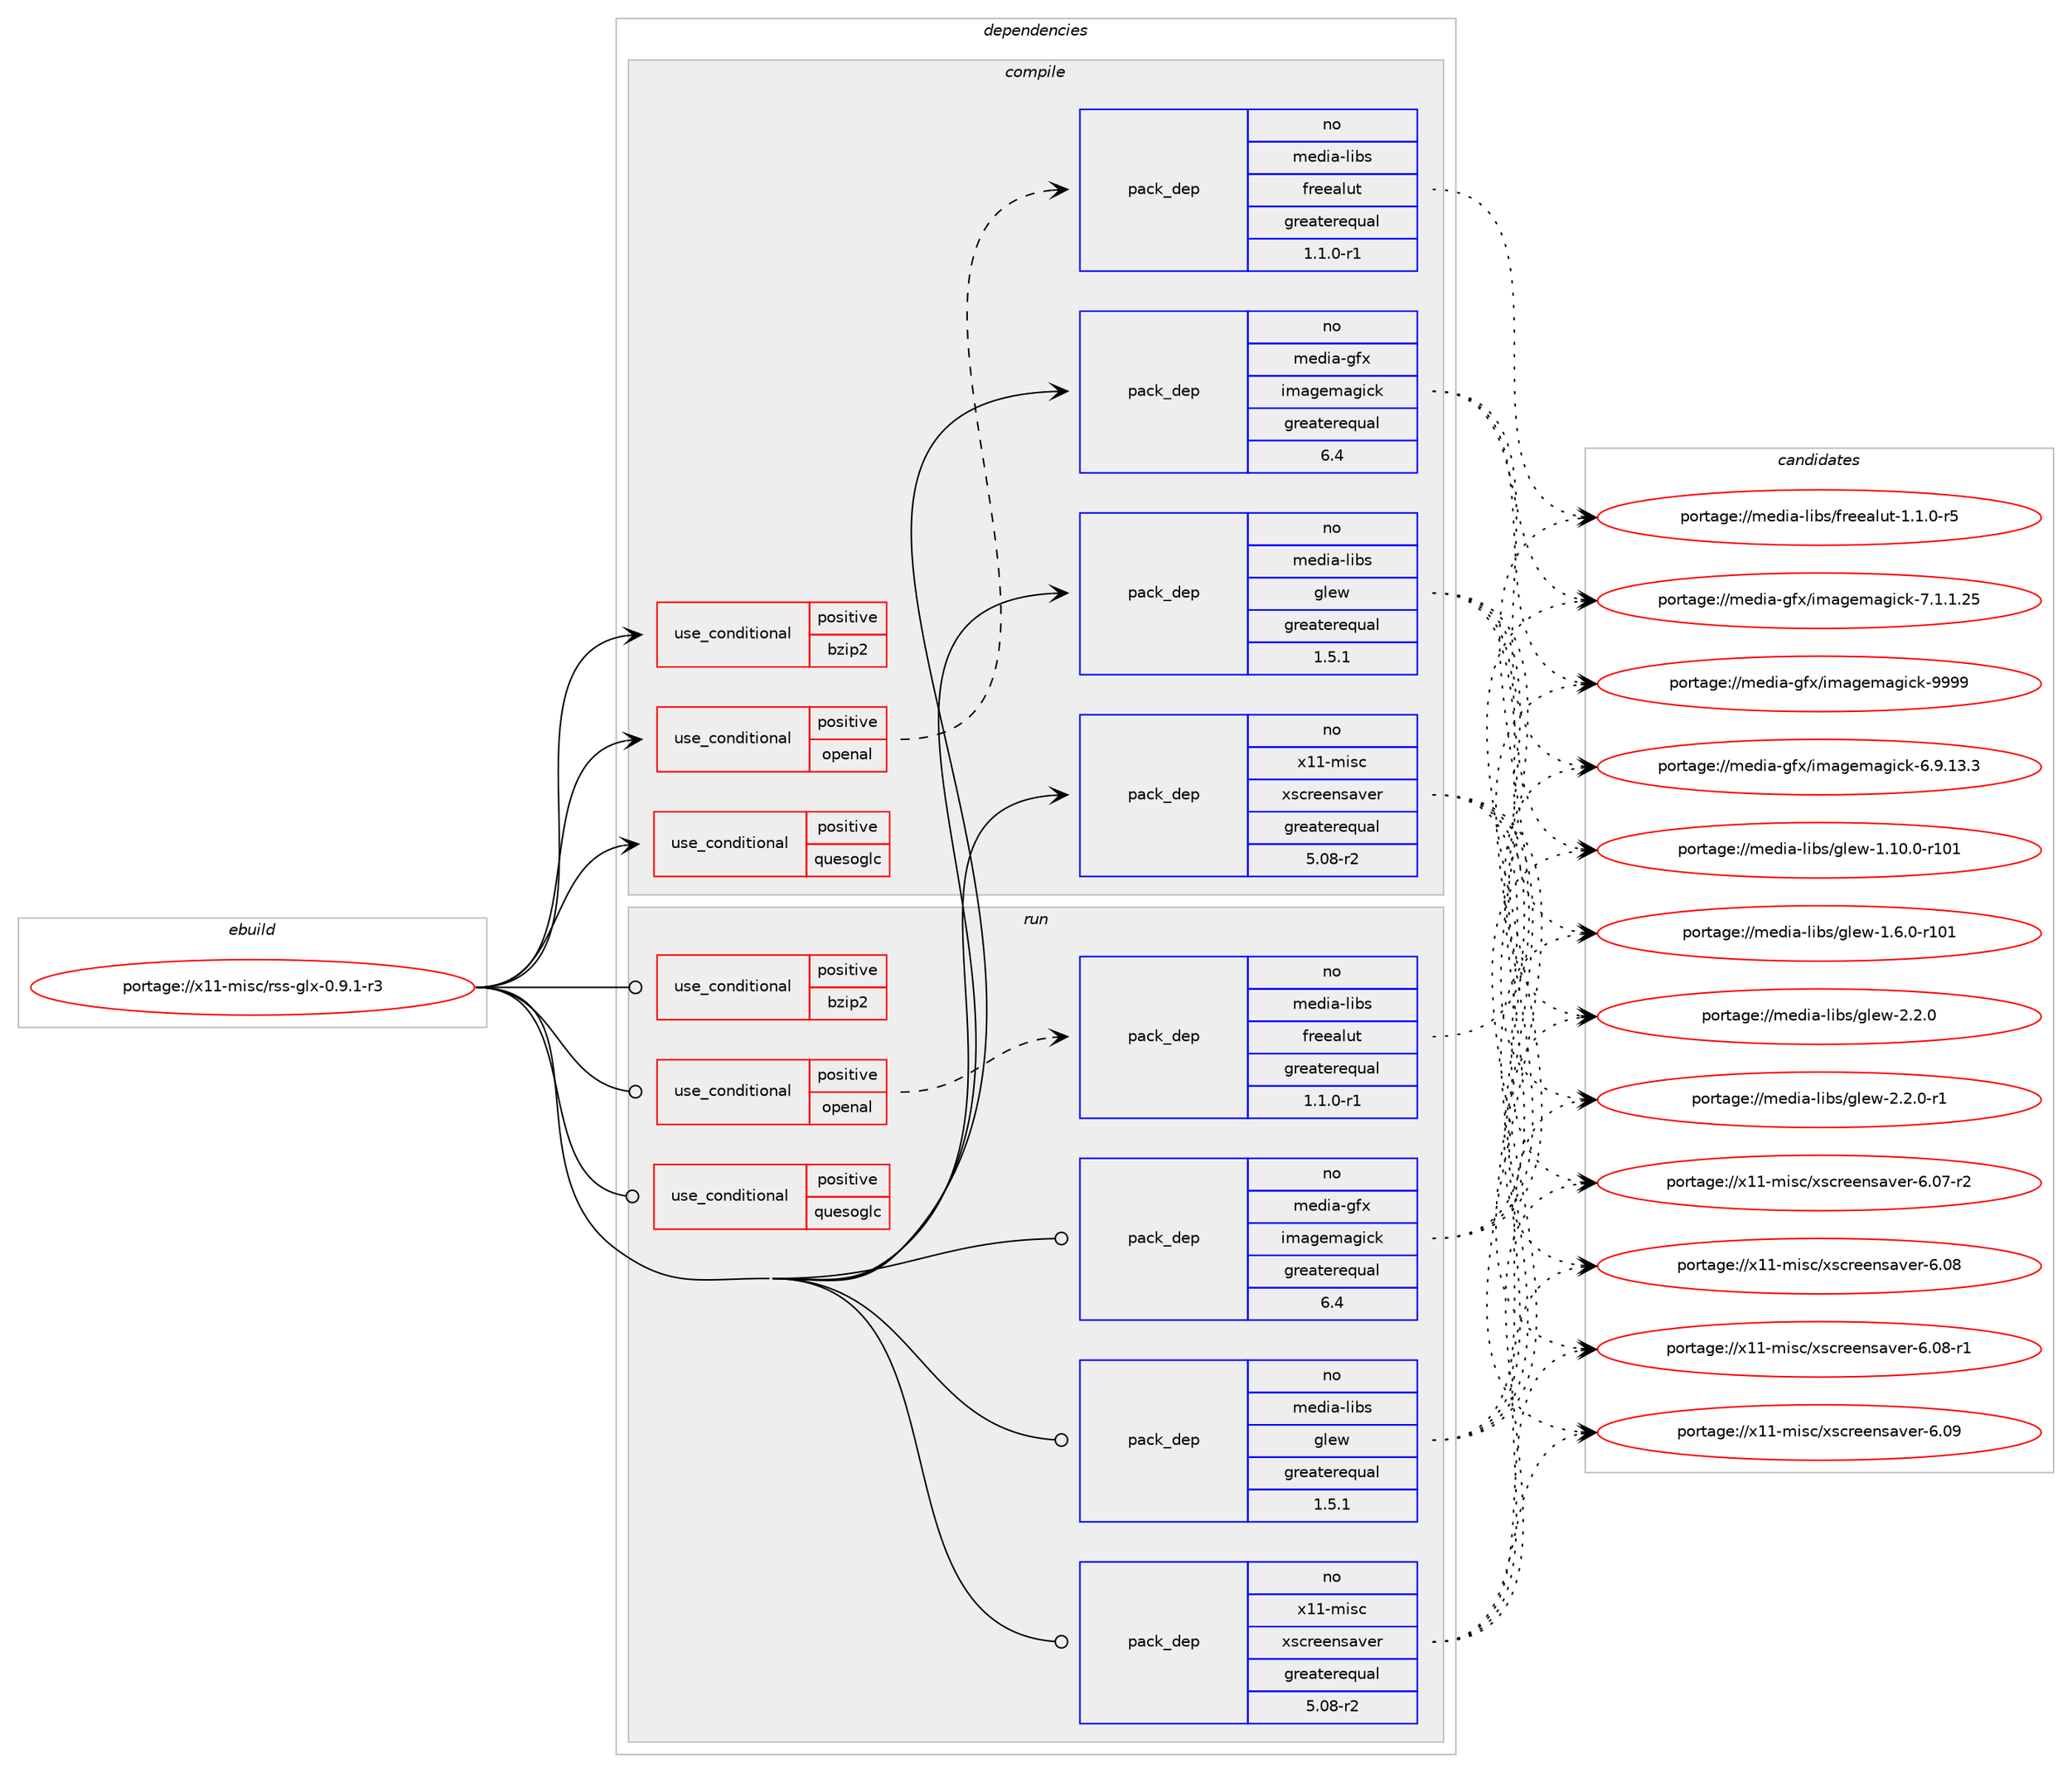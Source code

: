 digraph prolog {

# *************
# Graph options
# *************

newrank=true;
concentrate=true;
compound=true;
graph [rankdir=LR,fontname=Helvetica,fontsize=10,ranksep=1.5];#, ranksep=2.5, nodesep=0.2];
edge  [arrowhead=vee];
node  [fontname=Helvetica,fontsize=10];

# **********
# The ebuild
# **********

subgraph cluster_leftcol {
color=gray;
rank=same;
label=<<i>ebuild</i>>;
id [label="portage://x11-misc/rss-glx-0.9.1-r3", color=red, width=4, href="../x11-misc/rss-glx-0.9.1-r3.svg"];
}

# ****************
# The dependencies
# ****************

subgraph cluster_midcol {
color=gray;
label=<<i>dependencies</i>>;
subgraph cluster_compile {
fillcolor="#eeeeee";
style=filled;
label=<<i>compile</i>>;
subgraph cond119582 {
dependency230047 [label=<<TABLE BORDER="0" CELLBORDER="1" CELLSPACING="0" CELLPADDING="4"><TR><TD ROWSPAN="3" CELLPADDING="10">use_conditional</TD></TR><TR><TD>positive</TD></TR><TR><TD>bzip2</TD></TR></TABLE>>, shape=none, color=red];
# *** BEGIN UNKNOWN DEPENDENCY TYPE (TODO) ***
# dependency230047 -> package_dependency(portage://x11-misc/rss-glx-0.9.1-r3,install,no,app-arch,bzip2,none,[,,],[],[])
# *** END UNKNOWN DEPENDENCY TYPE (TODO) ***

}
id:e -> dependency230047:w [weight=20,style="solid",arrowhead="vee"];
subgraph cond119583 {
dependency230048 [label=<<TABLE BORDER="0" CELLBORDER="1" CELLSPACING="0" CELLPADDING="4"><TR><TD ROWSPAN="3" CELLPADDING="10">use_conditional</TD></TR><TR><TD>positive</TD></TR><TR><TD>openal</TD></TR></TABLE>>, shape=none, color=red];
subgraph pack107150 {
dependency230049 [label=<<TABLE BORDER="0" CELLBORDER="1" CELLSPACING="0" CELLPADDING="4" WIDTH="220"><TR><TD ROWSPAN="6" CELLPADDING="30">pack_dep</TD></TR><TR><TD WIDTH="110">no</TD></TR><TR><TD>media-libs</TD></TR><TR><TD>freealut</TD></TR><TR><TD>greaterequal</TD></TR><TR><TD>1.1.0-r1</TD></TR></TABLE>>, shape=none, color=blue];
}
dependency230048:e -> dependency230049:w [weight=20,style="dashed",arrowhead="vee"];
}
id:e -> dependency230048:w [weight=20,style="solid",arrowhead="vee"];
subgraph cond119584 {
dependency230050 [label=<<TABLE BORDER="0" CELLBORDER="1" CELLSPACING="0" CELLPADDING="4"><TR><TD ROWSPAN="3" CELLPADDING="10">use_conditional</TD></TR><TR><TD>positive</TD></TR><TR><TD>quesoglc</TD></TR></TABLE>>, shape=none, color=red];
# *** BEGIN UNKNOWN DEPENDENCY TYPE (TODO) ***
# dependency230050 -> package_dependency(portage://x11-misc/rss-glx-0.9.1-r3,install,no,media-libs,quesoglc,none,[,,],[],[])
# *** END UNKNOWN DEPENDENCY TYPE (TODO) ***

}
id:e -> dependency230050:w [weight=20,style="solid",arrowhead="vee"];
subgraph pack107151 {
dependency230051 [label=<<TABLE BORDER="0" CELLBORDER="1" CELLSPACING="0" CELLPADDING="4" WIDTH="220"><TR><TD ROWSPAN="6" CELLPADDING="30">pack_dep</TD></TR><TR><TD WIDTH="110">no</TD></TR><TR><TD>media-gfx</TD></TR><TR><TD>imagemagick</TD></TR><TR><TD>greaterequal</TD></TR><TR><TD>6.4</TD></TR></TABLE>>, shape=none, color=blue];
}
id:e -> dependency230051:w [weight=20,style="solid",arrowhead="vee"];
subgraph pack107152 {
dependency230052 [label=<<TABLE BORDER="0" CELLBORDER="1" CELLSPACING="0" CELLPADDING="4" WIDTH="220"><TR><TD ROWSPAN="6" CELLPADDING="30">pack_dep</TD></TR><TR><TD WIDTH="110">no</TD></TR><TR><TD>media-libs</TD></TR><TR><TD>glew</TD></TR><TR><TD>greaterequal</TD></TR><TR><TD>1.5.1</TD></TR></TABLE>>, shape=none, color=blue];
}
id:e -> dependency230052:w [weight=20,style="solid",arrowhead="vee"];
# *** BEGIN UNKNOWN DEPENDENCY TYPE (TODO) ***
# id -> package_dependency(portage://x11-misc/rss-glx-0.9.1-r3,install,no,media-libs,mesa,none,[,,],[],[use(enable(X),positive)])
# *** END UNKNOWN DEPENDENCY TYPE (TODO) ***

# *** BEGIN UNKNOWN DEPENDENCY TYPE (TODO) ***
# id -> package_dependency(portage://x11-misc/rss-glx-0.9.1-r3,install,no,x11-base,xorg-proto,none,[,,],[],[])
# *** END UNKNOWN DEPENDENCY TYPE (TODO) ***

# *** BEGIN UNKNOWN DEPENDENCY TYPE (TODO) ***
# id -> package_dependency(portage://x11-misc/rss-glx-0.9.1-r3,install,no,x11-libs,libX11,none,[,,],[],[])
# *** END UNKNOWN DEPENDENCY TYPE (TODO) ***

# *** BEGIN UNKNOWN DEPENDENCY TYPE (TODO) ***
# id -> package_dependency(portage://x11-misc/rss-glx-0.9.1-r3,install,no,x11-libs,libXext,none,[,,],[],[])
# *** END UNKNOWN DEPENDENCY TYPE (TODO) ***

subgraph pack107153 {
dependency230053 [label=<<TABLE BORDER="0" CELLBORDER="1" CELLSPACING="0" CELLPADDING="4" WIDTH="220"><TR><TD ROWSPAN="6" CELLPADDING="30">pack_dep</TD></TR><TR><TD WIDTH="110">no</TD></TR><TR><TD>x11-misc</TD></TR><TR><TD>xscreensaver</TD></TR><TR><TD>greaterequal</TD></TR><TR><TD>5.08-r2</TD></TR></TABLE>>, shape=none, color=blue];
}
id:e -> dependency230053:w [weight=20,style="solid",arrowhead="vee"];
}
subgraph cluster_compileandrun {
fillcolor="#eeeeee";
style=filled;
label=<<i>compile and run</i>>;
}
subgraph cluster_run {
fillcolor="#eeeeee";
style=filled;
label=<<i>run</i>>;
subgraph cond119585 {
dependency230054 [label=<<TABLE BORDER="0" CELLBORDER="1" CELLSPACING="0" CELLPADDING="4"><TR><TD ROWSPAN="3" CELLPADDING="10">use_conditional</TD></TR><TR><TD>positive</TD></TR><TR><TD>bzip2</TD></TR></TABLE>>, shape=none, color=red];
# *** BEGIN UNKNOWN DEPENDENCY TYPE (TODO) ***
# dependency230054 -> package_dependency(portage://x11-misc/rss-glx-0.9.1-r3,run,no,app-arch,bzip2,none,[,,],[],[])
# *** END UNKNOWN DEPENDENCY TYPE (TODO) ***

}
id:e -> dependency230054:w [weight=20,style="solid",arrowhead="odot"];
subgraph cond119586 {
dependency230055 [label=<<TABLE BORDER="0" CELLBORDER="1" CELLSPACING="0" CELLPADDING="4"><TR><TD ROWSPAN="3" CELLPADDING="10">use_conditional</TD></TR><TR><TD>positive</TD></TR><TR><TD>openal</TD></TR></TABLE>>, shape=none, color=red];
subgraph pack107154 {
dependency230056 [label=<<TABLE BORDER="0" CELLBORDER="1" CELLSPACING="0" CELLPADDING="4" WIDTH="220"><TR><TD ROWSPAN="6" CELLPADDING="30">pack_dep</TD></TR><TR><TD WIDTH="110">no</TD></TR><TR><TD>media-libs</TD></TR><TR><TD>freealut</TD></TR><TR><TD>greaterequal</TD></TR><TR><TD>1.1.0-r1</TD></TR></TABLE>>, shape=none, color=blue];
}
dependency230055:e -> dependency230056:w [weight=20,style="dashed",arrowhead="vee"];
}
id:e -> dependency230055:w [weight=20,style="solid",arrowhead="odot"];
subgraph cond119587 {
dependency230057 [label=<<TABLE BORDER="0" CELLBORDER="1" CELLSPACING="0" CELLPADDING="4"><TR><TD ROWSPAN="3" CELLPADDING="10">use_conditional</TD></TR><TR><TD>positive</TD></TR><TR><TD>quesoglc</TD></TR></TABLE>>, shape=none, color=red];
# *** BEGIN UNKNOWN DEPENDENCY TYPE (TODO) ***
# dependency230057 -> package_dependency(portage://x11-misc/rss-glx-0.9.1-r3,run,no,media-libs,quesoglc,none,[,,],[],[])
# *** END UNKNOWN DEPENDENCY TYPE (TODO) ***

}
id:e -> dependency230057:w [weight=20,style="solid",arrowhead="odot"];
subgraph pack107155 {
dependency230058 [label=<<TABLE BORDER="0" CELLBORDER="1" CELLSPACING="0" CELLPADDING="4" WIDTH="220"><TR><TD ROWSPAN="6" CELLPADDING="30">pack_dep</TD></TR><TR><TD WIDTH="110">no</TD></TR><TR><TD>media-gfx</TD></TR><TR><TD>imagemagick</TD></TR><TR><TD>greaterequal</TD></TR><TR><TD>6.4</TD></TR></TABLE>>, shape=none, color=blue];
}
id:e -> dependency230058:w [weight=20,style="solid",arrowhead="odot"];
subgraph pack107156 {
dependency230059 [label=<<TABLE BORDER="0" CELLBORDER="1" CELLSPACING="0" CELLPADDING="4" WIDTH="220"><TR><TD ROWSPAN="6" CELLPADDING="30">pack_dep</TD></TR><TR><TD WIDTH="110">no</TD></TR><TR><TD>media-libs</TD></TR><TR><TD>glew</TD></TR><TR><TD>greaterequal</TD></TR><TR><TD>1.5.1</TD></TR></TABLE>>, shape=none, color=blue];
}
id:e -> dependency230059:w [weight=20,style="solid",arrowhead="odot"];
# *** BEGIN UNKNOWN DEPENDENCY TYPE (TODO) ***
# id -> package_dependency(portage://x11-misc/rss-glx-0.9.1-r3,run,no,media-libs,mesa,none,[,,],[],[use(enable(X),positive)])
# *** END UNKNOWN DEPENDENCY TYPE (TODO) ***

# *** BEGIN UNKNOWN DEPENDENCY TYPE (TODO) ***
# id -> package_dependency(portage://x11-misc/rss-glx-0.9.1-r3,run,no,x11-libs,libX11,none,[,,],[],[])
# *** END UNKNOWN DEPENDENCY TYPE (TODO) ***

# *** BEGIN UNKNOWN DEPENDENCY TYPE (TODO) ***
# id -> package_dependency(portage://x11-misc/rss-glx-0.9.1-r3,run,no,x11-libs,libXext,none,[,,],[],[])
# *** END UNKNOWN DEPENDENCY TYPE (TODO) ***

subgraph pack107157 {
dependency230060 [label=<<TABLE BORDER="0" CELLBORDER="1" CELLSPACING="0" CELLPADDING="4" WIDTH="220"><TR><TD ROWSPAN="6" CELLPADDING="30">pack_dep</TD></TR><TR><TD WIDTH="110">no</TD></TR><TR><TD>x11-misc</TD></TR><TR><TD>xscreensaver</TD></TR><TR><TD>greaterequal</TD></TR><TR><TD>5.08-r2</TD></TR></TABLE>>, shape=none, color=blue];
}
id:e -> dependency230060:w [weight=20,style="solid",arrowhead="odot"];
}
}

# **************
# The candidates
# **************

subgraph cluster_choices {
rank=same;
color=gray;
label=<<i>candidates</i>>;

subgraph choice107150 {
color=black;
nodesep=1;
choice10910110010597451081059811547102114101101971081171164549464946484511453 [label="portage://media-libs/freealut-1.1.0-r5", color=red, width=4,href="../media-libs/freealut-1.1.0-r5.svg"];
dependency230049:e -> choice10910110010597451081059811547102114101101971081171164549464946484511453:w [style=dotted,weight="100"];
}
subgraph choice107151 {
color=black;
nodesep=1;
choice109101100105974510310212047105109971031011099710310599107455446574649514651 [label="portage://media-gfx/imagemagick-6.9.13.3", color=red, width=4,href="../media-gfx/imagemagick-6.9.13.3.svg"];
choice109101100105974510310212047105109971031011099710310599107455546494649465053 [label="portage://media-gfx/imagemagick-7.1.1.25", color=red, width=4,href="../media-gfx/imagemagick-7.1.1.25.svg"];
choice1091011001059745103102120471051099710310110997103105991074557575757 [label="portage://media-gfx/imagemagick-9999", color=red, width=4,href="../media-gfx/imagemagick-9999.svg"];
dependency230051:e -> choice109101100105974510310212047105109971031011099710310599107455446574649514651:w [style=dotted,weight="100"];
dependency230051:e -> choice109101100105974510310212047105109971031011099710310599107455546494649465053:w [style=dotted,weight="100"];
dependency230051:e -> choice1091011001059745103102120471051099710310110997103105991074557575757:w [style=dotted,weight="100"];
}
subgraph choice107152 {
color=black;
nodesep=1;
choice109101100105974510810598115471031081011194549464948464845114494849 [label="portage://media-libs/glew-1.10.0-r101", color=red, width=4,href="../media-libs/glew-1.10.0-r101.svg"];
choice1091011001059745108105981154710310810111945494654464845114494849 [label="portage://media-libs/glew-1.6.0-r101", color=red, width=4,href="../media-libs/glew-1.6.0-r101.svg"];
choice10910110010597451081059811547103108101119455046504648 [label="portage://media-libs/glew-2.2.0", color=red, width=4,href="../media-libs/glew-2.2.0.svg"];
choice109101100105974510810598115471031081011194550465046484511449 [label="portage://media-libs/glew-2.2.0-r1", color=red, width=4,href="../media-libs/glew-2.2.0-r1.svg"];
dependency230052:e -> choice109101100105974510810598115471031081011194549464948464845114494849:w [style=dotted,weight="100"];
dependency230052:e -> choice1091011001059745108105981154710310810111945494654464845114494849:w [style=dotted,weight="100"];
dependency230052:e -> choice10910110010597451081059811547103108101119455046504648:w [style=dotted,weight="100"];
dependency230052:e -> choice109101100105974510810598115471031081011194550465046484511449:w [style=dotted,weight="100"];
}
subgraph choice107153 {
color=black;
nodesep=1;
choice1204949451091051159947120115991141011011101159711810111445544648554511450 [label="portage://x11-misc/xscreensaver-6.07-r2", color=red, width=4,href="../x11-misc/xscreensaver-6.07-r2.svg"];
choice120494945109105115994712011599114101101110115971181011144554464856 [label="portage://x11-misc/xscreensaver-6.08", color=red, width=4,href="../x11-misc/xscreensaver-6.08.svg"];
choice1204949451091051159947120115991141011011101159711810111445544648564511449 [label="portage://x11-misc/xscreensaver-6.08-r1", color=red, width=4,href="../x11-misc/xscreensaver-6.08-r1.svg"];
choice120494945109105115994712011599114101101110115971181011144554464857 [label="portage://x11-misc/xscreensaver-6.09", color=red, width=4,href="../x11-misc/xscreensaver-6.09.svg"];
dependency230053:e -> choice1204949451091051159947120115991141011011101159711810111445544648554511450:w [style=dotted,weight="100"];
dependency230053:e -> choice120494945109105115994712011599114101101110115971181011144554464856:w [style=dotted,weight="100"];
dependency230053:e -> choice1204949451091051159947120115991141011011101159711810111445544648564511449:w [style=dotted,weight="100"];
dependency230053:e -> choice120494945109105115994712011599114101101110115971181011144554464857:w [style=dotted,weight="100"];
}
subgraph choice107154 {
color=black;
nodesep=1;
choice10910110010597451081059811547102114101101971081171164549464946484511453 [label="portage://media-libs/freealut-1.1.0-r5", color=red, width=4,href="../media-libs/freealut-1.1.0-r5.svg"];
dependency230056:e -> choice10910110010597451081059811547102114101101971081171164549464946484511453:w [style=dotted,weight="100"];
}
subgraph choice107155 {
color=black;
nodesep=1;
choice109101100105974510310212047105109971031011099710310599107455446574649514651 [label="portage://media-gfx/imagemagick-6.9.13.3", color=red, width=4,href="../media-gfx/imagemagick-6.9.13.3.svg"];
choice109101100105974510310212047105109971031011099710310599107455546494649465053 [label="portage://media-gfx/imagemagick-7.1.1.25", color=red, width=4,href="../media-gfx/imagemagick-7.1.1.25.svg"];
choice1091011001059745103102120471051099710310110997103105991074557575757 [label="portage://media-gfx/imagemagick-9999", color=red, width=4,href="../media-gfx/imagemagick-9999.svg"];
dependency230058:e -> choice109101100105974510310212047105109971031011099710310599107455446574649514651:w [style=dotted,weight="100"];
dependency230058:e -> choice109101100105974510310212047105109971031011099710310599107455546494649465053:w [style=dotted,weight="100"];
dependency230058:e -> choice1091011001059745103102120471051099710310110997103105991074557575757:w [style=dotted,weight="100"];
}
subgraph choice107156 {
color=black;
nodesep=1;
choice109101100105974510810598115471031081011194549464948464845114494849 [label="portage://media-libs/glew-1.10.0-r101", color=red, width=4,href="../media-libs/glew-1.10.0-r101.svg"];
choice1091011001059745108105981154710310810111945494654464845114494849 [label="portage://media-libs/glew-1.6.0-r101", color=red, width=4,href="../media-libs/glew-1.6.0-r101.svg"];
choice10910110010597451081059811547103108101119455046504648 [label="portage://media-libs/glew-2.2.0", color=red, width=4,href="../media-libs/glew-2.2.0.svg"];
choice109101100105974510810598115471031081011194550465046484511449 [label="portage://media-libs/glew-2.2.0-r1", color=red, width=4,href="../media-libs/glew-2.2.0-r1.svg"];
dependency230059:e -> choice109101100105974510810598115471031081011194549464948464845114494849:w [style=dotted,weight="100"];
dependency230059:e -> choice1091011001059745108105981154710310810111945494654464845114494849:w [style=dotted,weight="100"];
dependency230059:e -> choice10910110010597451081059811547103108101119455046504648:w [style=dotted,weight="100"];
dependency230059:e -> choice109101100105974510810598115471031081011194550465046484511449:w [style=dotted,weight="100"];
}
subgraph choice107157 {
color=black;
nodesep=1;
choice1204949451091051159947120115991141011011101159711810111445544648554511450 [label="portage://x11-misc/xscreensaver-6.07-r2", color=red, width=4,href="../x11-misc/xscreensaver-6.07-r2.svg"];
choice120494945109105115994712011599114101101110115971181011144554464856 [label="portage://x11-misc/xscreensaver-6.08", color=red, width=4,href="../x11-misc/xscreensaver-6.08.svg"];
choice1204949451091051159947120115991141011011101159711810111445544648564511449 [label="portage://x11-misc/xscreensaver-6.08-r1", color=red, width=4,href="../x11-misc/xscreensaver-6.08-r1.svg"];
choice120494945109105115994712011599114101101110115971181011144554464857 [label="portage://x11-misc/xscreensaver-6.09", color=red, width=4,href="../x11-misc/xscreensaver-6.09.svg"];
dependency230060:e -> choice1204949451091051159947120115991141011011101159711810111445544648554511450:w [style=dotted,weight="100"];
dependency230060:e -> choice120494945109105115994712011599114101101110115971181011144554464856:w [style=dotted,weight="100"];
dependency230060:e -> choice1204949451091051159947120115991141011011101159711810111445544648564511449:w [style=dotted,weight="100"];
dependency230060:e -> choice120494945109105115994712011599114101101110115971181011144554464857:w [style=dotted,weight="100"];
}
}

}
